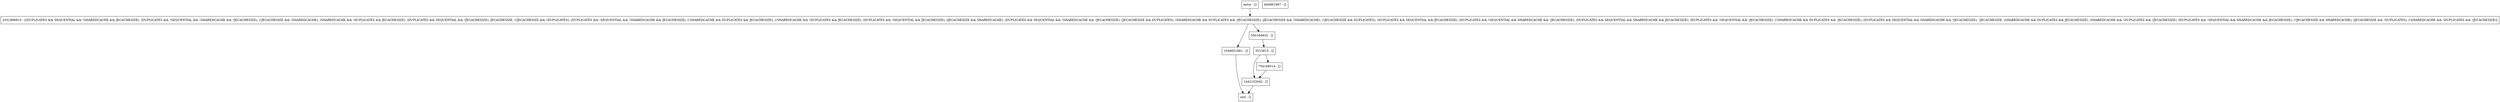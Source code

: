 digraph allocateMemory {
node [shape=record];
entry [label="entry - []"];
exit [label="exit - []"];
2031896915 [label="2031896915 - [(DUPLICATES && SEQUENTIAL && !SHAREDCACHE && JECACHESIZE), (DUPLICATES && !SEQUENTIAL && !SHAREDCACHE && !JECACHESIZE), (!JECACHESIZE && !SHAREDCACHE), (SHAREDCACHE && !DUPLICATES && JECACHESIZE), (DUPLICATES && SEQUENTIAL && !JECACHESIZE), JECACHESIZE, (!JECACHESIZE && !DUPLICATES), (DUPLICATES && !SEQUENTIAL && !SHAREDCACHE && JECACHESIZE), (!SHAREDCACHE && DUPLICATES && JECACHESIZE), (!SHAREDCACHE && !DUPLICATES && JECACHESIZE), (DUPLICATES && !SEQUENTIAL && JECACHESIZE), (JECACHESIZE && SHAREDCACHE), (DUPLICATES && SEQUENTIAL && !SHAREDCACHE && !JECACHESIZE), (JECACHESIZE && DUPLICATES), (SHAREDCACHE && DUPLICATES && !JECACHESIZE), (JECACHESIZE && !SHAREDCACHE), (!JECACHESIZE && DUPLICATES), (DUPLICATES && SEQUENTIAL && JECACHESIZE), (DUPLICATES && !SEQUENTIAL && SHAREDCACHE && !JECACHESIZE), (DUPLICATES && SEQUENTIAL && SHAREDCACHE && JECACHESIZE), (DUPLICATES && !SEQUENTIAL && !JECACHESIZE), (!SHAREDCACHE && DUPLICATES && !JECACHESIZE), (DUPLICATES && SEQUENTIAL && SHAREDCACHE && !JECACHESIZE), !JECACHESIZE, (SHAREDCACHE && DUPLICATES && JECACHESIZE), (SHAREDCACHE && !DUPLICATES && !JECACHESIZE), (DUPLICATES && !SEQUENTIAL && SHAREDCACHE && JECACHESIZE), (!JECACHESIZE && SHAREDCACHE), (JECACHESIZE && !DUPLICATES), (!SHAREDCACHE && !DUPLICATES && !JECACHESIZE)]"];
460861987 [label="460861987 - []"];
1048651681 [label="1048651681 - []"];
550184632 [label="550184632 - []"];
1442103042 [label="1442103042 - []"];
3515815 [label="3515815 - []"];
754168514 [label="754168514 - []"];
entry;
exit;
entry -> 2031896915;
2031896915 -> 1048651681;
2031896915 -> 550184632;
1048651681 -> exit;
550184632 -> 3515815;
1442103042 -> exit;
3515815 -> 1442103042;
3515815 -> 754168514;
754168514 -> 1442103042;
}
